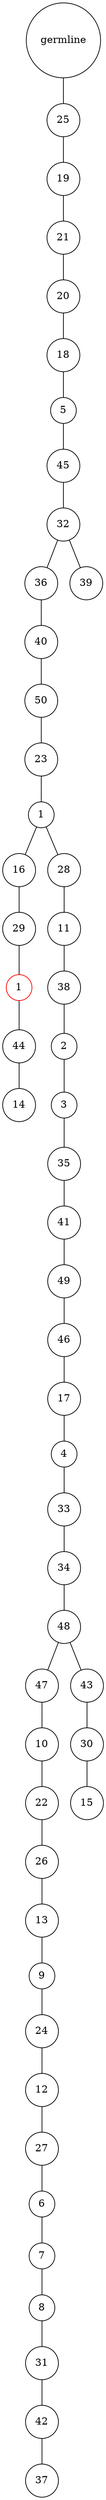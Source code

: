 graph {
	rankdir=UD;
	splines=line;
	node [shape=circle]
	"0x7fd460a116d0" [label="germline"];
	"0x7fd460a11700" [label="25"];
	"0x7fd460a116d0" -- "0x7fd460a11700" ;
	"0x7fd460a11730" [label="19"];
	"0x7fd460a11700" -- "0x7fd460a11730" ;
	"0x7fd460a11760" [label="21"];
	"0x7fd460a11730" -- "0x7fd460a11760" ;
	"0x7fd460a11790" [label="20"];
	"0x7fd460a11760" -- "0x7fd460a11790" ;
	"0x7fd460a117c0" [label="18"];
	"0x7fd460a11790" -- "0x7fd460a117c0" ;
	"0x7fd460a117f0" [label="5"];
	"0x7fd460a117c0" -- "0x7fd460a117f0" ;
	"0x7fd460a11820" [label="45"];
	"0x7fd460a117f0" -- "0x7fd460a11820" ;
	"0x7fd460a11850" [label="32"];
	"0x7fd460a11820" -- "0x7fd460a11850" ;
	"0x7fd460a11880" [label="36"];
	"0x7fd460a11850" -- "0x7fd460a11880" ;
	"0x7fd460a118b0" [label="40"];
	"0x7fd460a11880" -- "0x7fd460a118b0" ;
	"0x7fd460a118e0" [label="50"];
	"0x7fd460a118b0" -- "0x7fd460a118e0" ;
	"0x7fd460a11910" [label="23"];
	"0x7fd460a118e0" -- "0x7fd460a11910" ;
	"0x7fd460a11940" [label="1"];
	"0x7fd460a11910" -- "0x7fd460a11940" ;
	"0x7fd460a11970" [label="16"];
	"0x7fd460a11940" -- "0x7fd460a11970" ;
	"0x7fd460a119a0" [label="29"];
	"0x7fd460a11970" -- "0x7fd460a119a0" ;
	"0x7fd460a119d0" [label="1",color="red"];
	"0x7fd460a119a0" -- "0x7fd460a119d0" ;
	"0x7fd460a11a00" [label="44"];
	"0x7fd460a119d0" -- "0x7fd460a11a00" ;
	"0x7fd460a11a30" [label="14"];
	"0x7fd460a11a00" -- "0x7fd460a11a30" ;
	"0x7fd460a11a60" [label="28"];
	"0x7fd460a11940" -- "0x7fd460a11a60" ;
	"0x7fd460a11a90" [label="11"];
	"0x7fd460a11a60" -- "0x7fd460a11a90" ;
	"0x7fd460a11ac0" [label="38"];
	"0x7fd460a11a90" -- "0x7fd460a11ac0" ;
	"0x7fd460a11af0" [label="2"];
	"0x7fd460a11ac0" -- "0x7fd460a11af0" ;
	"0x7fd460a11b20" [label="3"];
	"0x7fd460a11af0" -- "0x7fd460a11b20" ;
	"0x7fd460a11b50" [label="35"];
	"0x7fd460a11b20" -- "0x7fd460a11b50" ;
	"0x7fd460a11b80" [label="41"];
	"0x7fd460a11b50" -- "0x7fd460a11b80" ;
	"0x7fd460a11bb0" [label="49"];
	"0x7fd460a11b80" -- "0x7fd460a11bb0" ;
	"0x7fd460a11be0" [label="46"];
	"0x7fd460a11bb0" -- "0x7fd460a11be0" ;
	"0x7fd460a11c10" [label="17"];
	"0x7fd460a11be0" -- "0x7fd460a11c10" ;
	"0x7fd460a11c40" [label="4"];
	"0x7fd460a11c10" -- "0x7fd460a11c40" ;
	"0x7fd460a11c70" [label="33"];
	"0x7fd460a11c40" -- "0x7fd460a11c70" ;
	"0x7fd460a11ca0" [label="34"];
	"0x7fd460a11c70" -- "0x7fd460a11ca0" ;
	"0x7fd460a11cd0" [label="48"];
	"0x7fd460a11ca0" -- "0x7fd460a11cd0" ;
	"0x7fd460a11d00" [label="47"];
	"0x7fd460a11cd0" -- "0x7fd460a11d00" ;
	"0x7fd460a11d30" [label="10"];
	"0x7fd460a11d00" -- "0x7fd460a11d30" ;
	"0x7fd460a11d60" [label="22"];
	"0x7fd460a11d30" -- "0x7fd460a11d60" ;
	"0x7fd460a11d90" [label="26"];
	"0x7fd460a11d60" -- "0x7fd460a11d90" ;
	"0x7fd460a11dc0" [label="13"];
	"0x7fd460a11d90" -- "0x7fd460a11dc0" ;
	"0x7fd460a11df0" [label="9"];
	"0x7fd460a11dc0" -- "0x7fd460a11df0" ;
	"0x7fd460a11e20" [label="24"];
	"0x7fd460a11df0" -- "0x7fd460a11e20" ;
	"0x7fd460a11e50" [label="12"];
	"0x7fd460a11e20" -- "0x7fd460a11e50" ;
	"0x7fd460a11e80" [label="27"];
	"0x7fd460a11e50" -- "0x7fd460a11e80" ;
	"0x7fd460a11eb0" [label="6"];
	"0x7fd460a11e80" -- "0x7fd460a11eb0" ;
	"0x7fd460a11ee0" [label="7"];
	"0x7fd460a11eb0" -- "0x7fd460a11ee0" ;
	"0x7fd460a11f10" [label="8"];
	"0x7fd460a11ee0" -- "0x7fd460a11f10" ;
	"0x7fd460a11f40" [label="31"];
	"0x7fd460a11f10" -- "0x7fd460a11f40" ;
	"0x7fd460a11f70" [label="42"];
	"0x7fd460a11f40" -- "0x7fd460a11f70" ;
	"0x7fd460a11fa0" [label="37"];
	"0x7fd460a11f70" -- "0x7fd460a11fa0" ;
	"0x7fd460a11fd0" [label="43"];
	"0x7fd460a11cd0" -- "0x7fd460a11fd0" ;
	"0x7fd460a16040" [label="30"];
	"0x7fd460a11fd0" -- "0x7fd460a16040" ;
	"0x7fd460a16070" [label="15"];
	"0x7fd460a16040" -- "0x7fd460a16070" ;
	"0x7fd460a160a0" [label="39"];
	"0x7fd460a11850" -- "0x7fd460a160a0" ;
}
